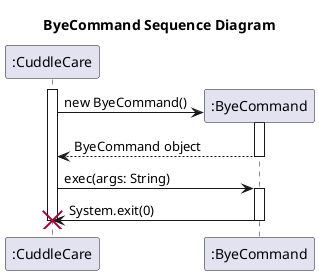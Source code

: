@startuml
title ByeCommand Sequence Diagram

participant ":CuddleCare" as CuddleCare
participant ":ByeCommand" as Bye

activate CuddleCare
CuddleCare -> Bye** : new ByeCommand()
activate Bye
return ByeCommand object


CuddleCare -> Bye : exec(args: String)
activate Bye

Bye -> CuddleCare : System.exit(0)
deactivate Bye
deactivate CuddleCare
destroy CuddleCare

@enduml
